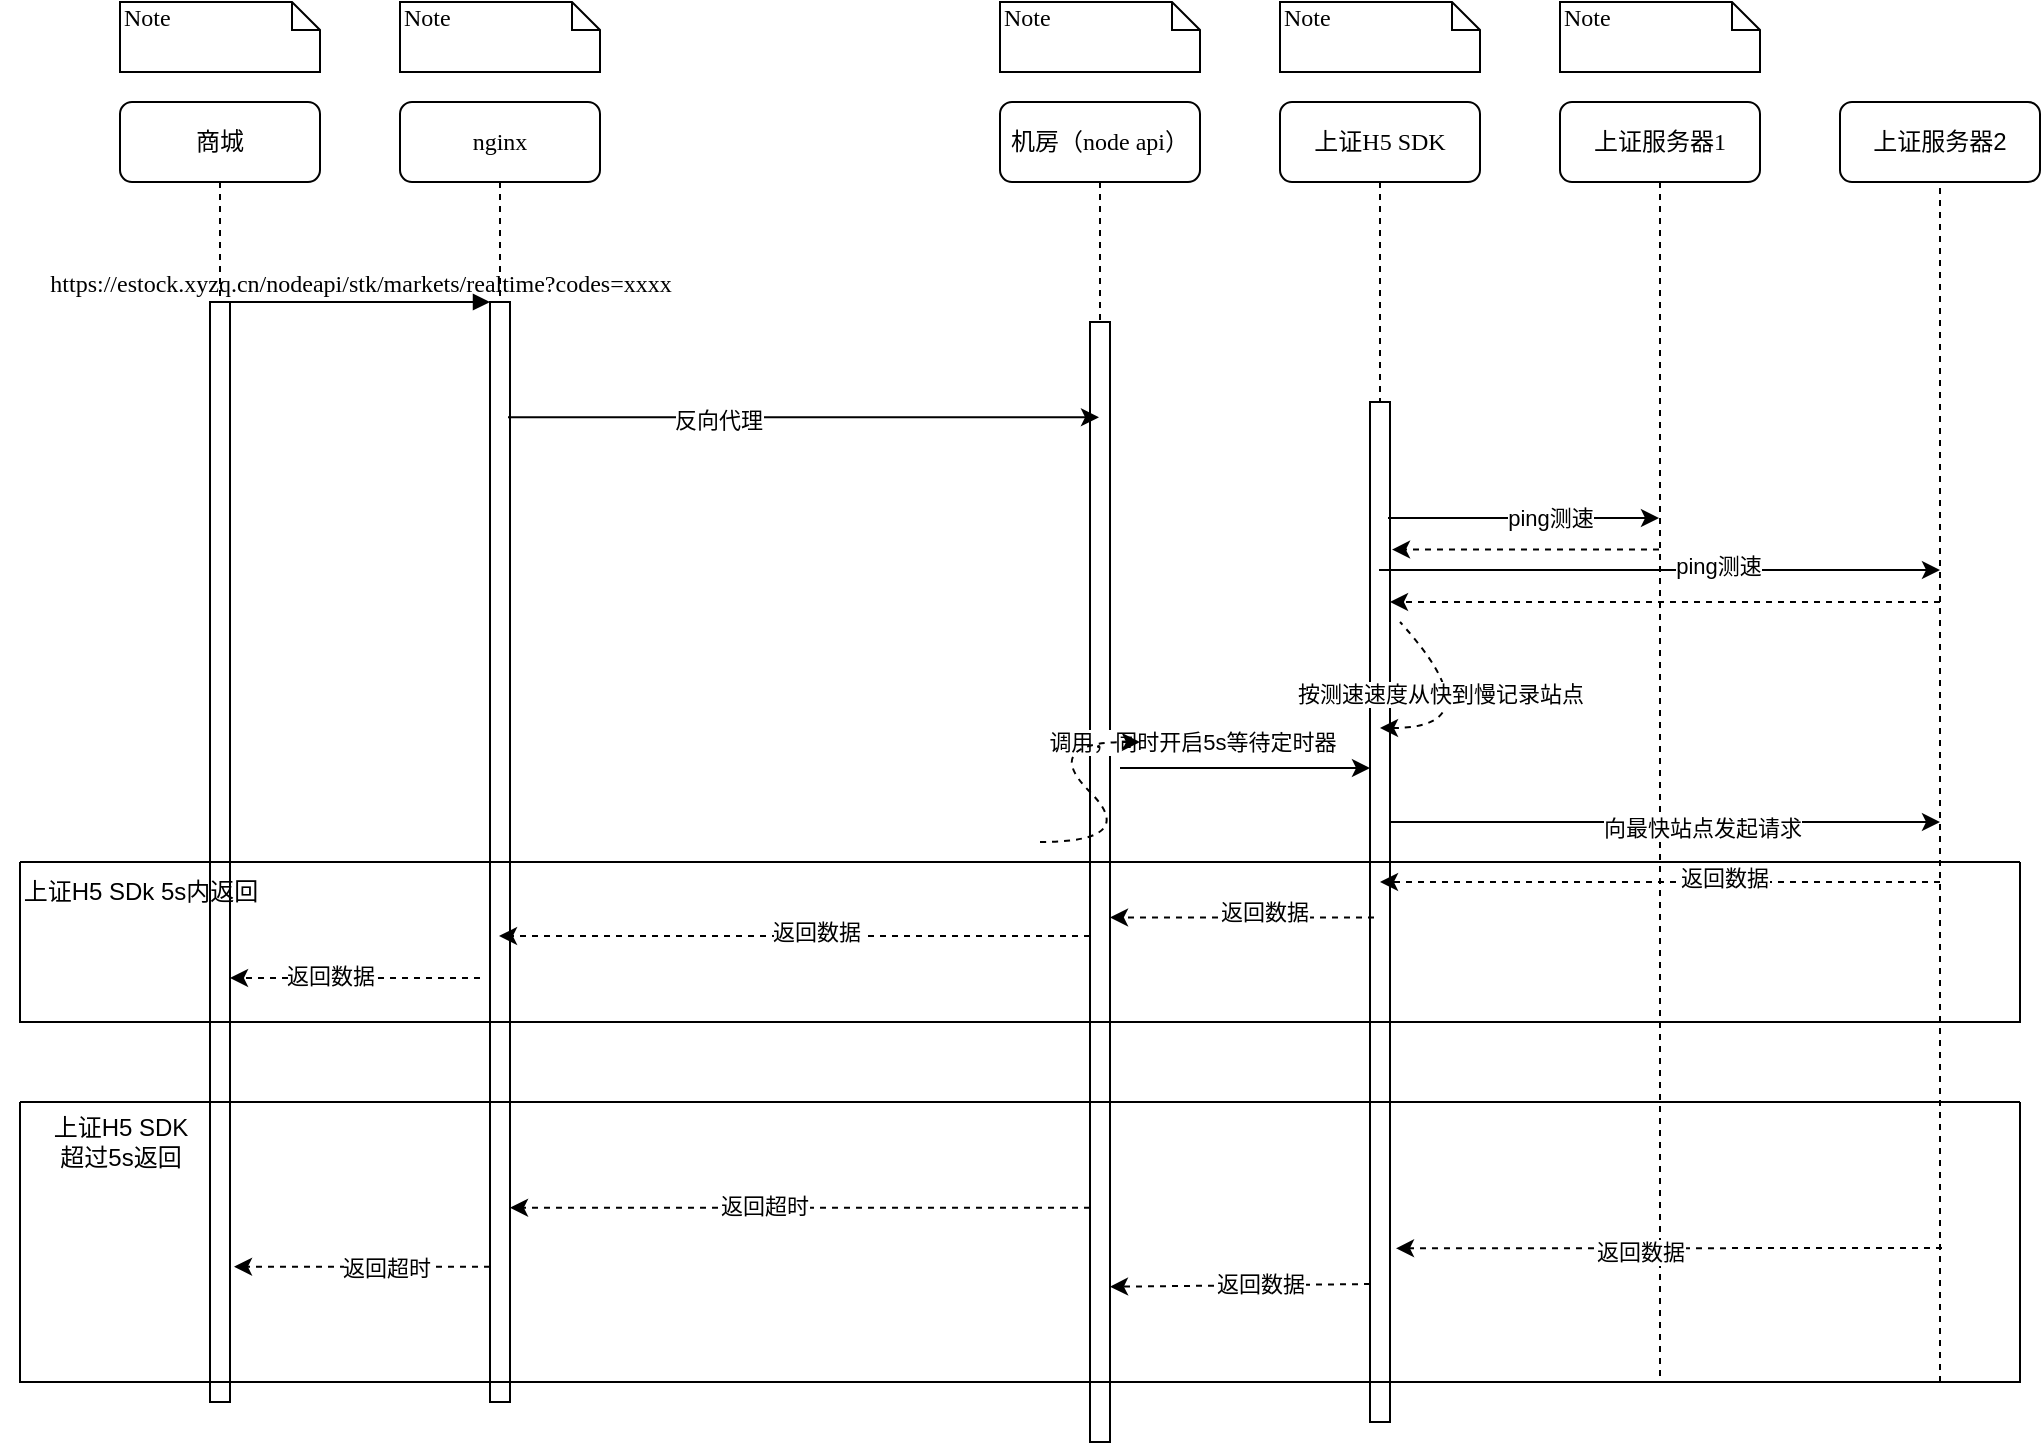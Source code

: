<mxfile version="20.2.2" type="github">
  <diagram name="Page-1" id="13e1069c-82ec-6db2-03f1-153e76fe0fe0">
    <mxGraphModel dx="1422" dy="762" grid="1" gridSize="10" guides="1" tooltips="1" connect="1" arrows="1" fold="1" page="1" pageScale="1" pageWidth="1100" pageHeight="850" background="none" math="0" shadow="0">
      <root>
        <mxCell id="0" />
        <mxCell id="1" parent="0" />
        <mxCell id="7baba1c4bc27f4b0-2" value="nginx" style="shape=umlLifeline;perimeter=lifelinePerimeter;whiteSpace=wrap;html=1;container=1;collapsible=0;recursiveResize=0;outlineConnect=0;rounded=1;shadow=0;comic=0;labelBackgroundColor=none;strokeWidth=1;fontFamily=Verdana;fontSize=12;align=center;" parent="1" vertex="1">
          <mxGeometry x="240" y="80" width="100" height="650" as="geometry" />
        </mxCell>
        <mxCell id="7baba1c4bc27f4b0-10" value="" style="html=1;points=[];perimeter=orthogonalPerimeter;rounded=0;shadow=0;comic=0;labelBackgroundColor=none;strokeWidth=1;fontFamily=Verdana;fontSize=12;align=center;" parent="7baba1c4bc27f4b0-2" vertex="1">
          <mxGeometry x="45" y="100" width="10" height="550" as="geometry" />
        </mxCell>
        <mxCell id="7baba1c4bc27f4b0-4" value="机房（node api）" style="shape=umlLifeline;perimeter=lifelinePerimeter;whiteSpace=wrap;html=1;container=1;collapsible=0;recursiveResize=0;outlineConnect=0;rounded=1;shadow=0;comic=0;labelBackgroundColor=none;strokeWidth=1;fontFamily=Verdana;fontSize=12;align=center;" parent="1" vertex="1">
          <mxGeometry x="540" y="80" width="100" height="580" as="geometry" />
        </mxCell>
        <mxCell id="7baba1c4bc27f4b0-5" value="上证H5 SDK" style="shape=umlLifeline;perimeter=lifelinePerimeter;whiteSpace=wrap;html=1;container=1;collapsible=0;recursiveResize=0;outlineConnect=0;rounded=1;shadow=0;comic=0;labelBackgroundColor=none;strokeWidth=1;fontFamily=Verdana;fontSize=12;align=center;" parent="1" vertex="1">
          <mxGeometry x="680" y="80" width="100" height="580" as="geometry" />
        </mxCell>
        <mxCell id="7baba1c4bc27f4b0-6" value="上证服务器1" style="shape=umlLifeline;perimeter=lifelinePerimeter;whiteSpace=wrap;html=1;container=1;collapsible=0;recursiveResize=0;outlineConnect=0;rounded=1;shadow=0;comic=0;labelBackgroundColor=none;strokeWidth=1;fontFamily=Verdana;fontSize=12;align=center;" parent="1" vertex="1">
          <mxGeometry x="820" y="80" width="100" height="640" as="geometry" />
        </mxCell>
        <mxCell id="7baba1c4bc27f4b0-8" value="商城" style="shape=umlLifeline;perimeter=lifelinePerimeter;whiteSpace=wrap;html=1;container=1;collapsible=0;recursiveResize=0;outlineConnect=0;rounded=1;shadow=0;comic=0;labelBackgroundColor=none;strokeWidth=1;fontFamily=Verdana;fontSize=12;align=center;" parent="1" vertex="1">
          <mxGeometry x="100" y="80" width="100" height="650" as="geometry" />
        </mxCell>
        <mxCell id="7baba1c4bc27f4b0-9" value="" style="html=1;points=[];perimeter=orthogonalPerimeter;rounded=0;shadow=0;comic=0;labelBackgroundColor=none;strokeWidth=1;fontFamily=Verdana;fontSize=12;align=center;" parent="7baba1c4bc27f4b0-8" vertex="1">
          <mxGeometry x="45" y="100" width="10" height="550" as="geometry" />
        </mxCell>
        <mxCell id="7baba1c4bc27f4b0-16" value="" style="html=1;points=[];perimeter=orthogonalPerimeter;rounded=0;shadow=0;comic=0;labelBackgroundColor=none;strokeWidth=1;fontFamily=Verdana;fontSize=12;align=center;" parent="1" vertex="1">
          <mxGeometry x="585" y="190" width="10" height="560" as="geometry" />
        </mxCell>
        <mxCell id="7baba1c4bc27f4b0-19" value="" style="html=1;points=[];perimeter=orthogonalPerimeter;rounded=0;shadow=0;comic=0;labelBackgroundColor=none;strokeWidth=1;fontFamily=Verdana;fontSize=12;align=center;" parent="1" vertex="1">
          <mxGeometry x="725" y="230" width="10" height="510" as="geometry" />
        </mxCell>
        <mxCell id="7baba1c4bc27f4b0-11" value="https://estock.xyzq.cn/nodeapi/stk/markets/realtime?codes=xxxx" style="html=1;verticalAlign=bottom;endArrow=block;entryX=0;entryY=0;labelBackgroundColor=none;fontFamily=Verdana;fontSize=12;edgeStyle=elbowEdgeStyle;elbow=vertical;" parent="1" source="7baba1c4bc27f4b0-9" target="7baba1c4bc27f4b0-10" edge="1">
          <mxGeometry relative="1" as="geometry">
            <mxPoint x="220" y="190" as="sourcePoint" />
          </mxGeometry>
        </mxCell>
        <mxCell id="7baba1c4bc27f4b0-40" value="Note" style="shape=note;whiteSpace=wrap;html=1;size=14;verticalAlign=top;align=left;spacingTop=-6;rounded=0;shadow=0;comic=0;labelBackgroundColor=none;strokeWidth=1;fontFamily=Verdana;fontSize=12" parent="1" vertex="1">
          <mxGeometry x="100" y="30" width="100" height="35" as="geometry" />
        </mxCell>
        <mxCell id="7baba1c4bc27f4b0-41" value="Note" style="shape=note;whiteSpace=wrap;html=1;size=14;verticalAlign=top;align=left;spacingTop=-6;rounded=0;shadow=0;comic=0;labelBackgroundColor=none;strokeWidth=1;fontFamily=Verdana;fontSize=12" parent="1" vertex="1">
          <mxGeometry x="240" y="30" width="100" height="35" as="geometry" />
        </mxCell>
        <mxCell id="7baba1c4bc27f4b0-43" value="Note" style="shape=note;whiteSpace=wrap;html=1;size=14;verticalAlign=top;align=left;spacingTop=-6;rounded=0;shadow=0;comic=0;labelBackgroundColor=none;strokeWidth=1;fontFamily=Verdana;fontSize=12" parent="1" vertex="1">
          <mxGeometry x="540" y="30" width="100" height="35" as="geometry" />
        </mxCell>
        <mxCell id="7baba1c4bc27f4b0-44" value="Note" style="shape=note;whiteSpace=wrap;html=1;size=14;verticalAlign=top;align=left;spacingTop=-6;rounded=0;shadow=0;comic=0;labelBackgroundColor=none;strokeWidth=1;fontFamily=Verdana;fontSize=12" parent="1" vertex="1">
          <mxGeometry x="680" y="30" width="100" height="35" as="geometry" />
        </mxCell>
        <mxCell id="7baba1c4bc27f4b0-45" value="Note" style="shape=note;whiteSpace=wrap;html=1;size=14;verticalAlign=top;align=left;spacingTop=-6;rounded=0;shadow=0;comic=0;labelBackgroundColor=none;strokeWidth=1;fontFamily=Verdana;fontSize=12" parent="1" vertex="1">
          <mxGeometry x="820" y="30" width="100" height="35" as="geometry" />
        </mxCell>
        <mxCell id="XBLzVfoAU-3kD3fllj1F-6" value="" style="endArrow=classic;html=1;rounded=0;exitX=0.9;exitY=0.217;exitDx=0;exitDy=0;exitPerimeter=0;" edge="1" parent="1">
          <mxGeometry width="50" height="50" relative="1" as="geometry">
            <mxPoint x="294" y="237.65" as="sourcePoint" />
            <mxPoint x="589.5" y="237.65" as="targetPoint" />
          </mxGeometry>
        </mxCell>
        <mxCell id="XBLzVfoAU-3kD3fllj1F-9" value="反向代理" style="edgeLabel;html=1;align=center;verticalAlign=middle;resizable=0;points=[];" vertex="1" connectable="0" parent="XBLzVfoAU-3kD3fllj1F-6">
          <mxGeometry x="-0.289" y="-1" relative="1" as="geometry">
            <mxPoint as="offset" />
          </mxGeometry>
        </mxCell>
        <mxCell id="XBLzVfoAU-3kD3fllj1F-7" value="" style="endArrow=classic;html=1;rounded=0;" edge="1" parent="1">
          <mxGeometry width="50" height="50" relative="1" as="geometry">
            <mxPoint x="600" y="413" as="sourcePoint" />
            <mxPoint x="725" y="413" as="targetPoint" />
          </mxGeometry>
        </mxCell>
        <mxCell id="XBLzVfoAU-3kD3fllj1F-11" value="调用，同时开启5s等待定时器" style="edgeLabel;html=1;align=center;verticalAlign=middle;resizable=0;points=[];" vertex="1" connectable="0" parent="XBLzVfoAU-3kD3fllj1F-7">
          <mxGeometry x="0.152" y="1" relative="1" as="geometry">
            <mxPoint x="-36" y="-12" as="offset" />
          </mxGeometry>
        </mxCell>
        <mxCell id="XBLzVfoAU-3kD3fllj1F-12" value="上证服务器2" style="rounded=1;whiteSpace=wrap;html=1;" vertex="1" parent="1">
          <mxGeometry x="960" y="80" width="100" height="40" as="geometry" />
        </mxCell>
        <mxCell id="XBLzVfoAU-3kD3fllj1F-14" value="" style="endArrow=none;dashed=1;html=1;rounded=0;entryX=0.5;entryY=1;entryDx=0;entryDy=0;" edge="1" parent="1" target="XBLzVfoAU-3kD3fllj1F-12">
          <mxGeometry width="50" height="50" relative="1" as="geometry">
            <mxPoint x="1010" y="720" as="sourcePoint" />
            <mxPoint x="610" y="360" as="targetPoint" />
          </mxGeometry>
        </mxCell>
        <mxCell id="XBLzVfoAU-3kD3fllj1F-15" value="" style="endArrow=classic;html=1;rounded=0;exitX=0.9;exitY=0.64;exitDx=0;exitDy=0;exitPerimeter=0;" edge="1" parent="1">
          <mxGeometry width="50" height="50" relative="1" as="geometry">
            <mxPoint x="734" y="288" as="sourcePoint" />
            <mxPoint x="869.5" y="288" as="targetPoint" />
            <Array as="points">
              <mxPoint x="800" y="288" />
            </Array>
          </mxGeometry>
        </mxCell>
        <mxCell id="XBLzVfoAU-3kD3fllj1F-17" value="ping测速" style="edgeLabel;html=1;align=center;verticalAlign=middle;resizable=0;points=[];" vertex="1" connectable="0" parent="XBLzVfoAU-3kD3fllj1F-15">
          <mxGeometry x="0.196" relative="1" as="geometry">
            <mxPoint as="offset" />
          </mxGeometry>
        </mxCell>
        <mxCell id="XBLzVfoAU-3kD3fllj1F-16" value="" style="endArrow=classic;html=1;rounded=0;" edge="1" parent="1">
          <mxGeometry width="50" height="50" relative="1" as="geometry">
            <mxPoint x="729.5" y="314" as="sourcePoint" />
            <mxPoint x="1010" y="314" as="targetPoint" />
          </mxGeometry>
        </mxCell>
        <mxCell id="XBLzVfoAU-3kD3fllj1F-18" value="ping测速" style="edgeLabel;html=1;align=center;verticalAlign=middle;resizable=0;points=[];" vertex="1" connectable="0" parent="XBLzVfoAU-3kD3fllj1F-16">
          <mxGeometry x="0.209" y="2" relative="1" as="geometry">
            <mxPoint as="offset" />
          </mxGeometry>
        </mxCell>
        <mxCell id="XBLzVfoAU-3kD3fllj1F-19" value="" style="endArrow=classic;html=1;rounded=0;entryX=1.1;entryY=0.67;entryDx=0;entryDy=0;entryPerimeter=0;dashed=1;" edge="1" parent="1">
          <mxGeometry width="50" height="50" relative="1" as="geometry">
            <mxPoint x="869.5" y="303.8" as="sourcePoint" />
            <mxPoint x="736" y="303.8" as="targetPoint" />
          </mxGeometry>
        </mxCell>
        <mxCell id="XBLzVfoAU-3kD3fllj1F-20" value="" style="endArrow=classic;html=1;rounded=0;dashed=1;" edge="1" parent="1" target="7baba1c4bc27f4b0-19">
          <mxGeometry width="50" height="50" relative="1" as="geometry">
            <mxPoint x="1010" y="330" as="sourcePoint" />
            <mxPoint x="740" y="330" as="targetPoint" />
          </mxGeometry>
        </mxCell>
        <mxCell id="XBLzVfoAU-3kD3fllj1F-22" value="" style="curved=1;endArrow=none;html=1;rounded=0;dashed=1;endFill=0;startArrow=classic;startFill=1;" edge="1" parent="1">
          <mxGeometry width="50" height="50" relative="1" as="geometry">
            <mxPoint x="730" y="393" as="sourcePoint" />
            <mxPoint x="740" y="340" as="targetPoint" />
            <Array as="points">
              <mxPoint x="788" y="393" />
            </Array>
          </mxGeometry>
        </mxCell>
        <mxCell id="XBLzVfoAU-3kD3fllj1F-23" value="按测速速度从快到慢记录站点" style="edgeLabel;html=1;align=center;verticalAlign=middle;resizable=0;points=[];" vertex="1" connectable="0" parent="XBLzVfoAU-3kD3fllj1F-22">
          <mxGeometry x="-0.557" y="10" relative="1" as="geometry">
            <mxPoint x="1" y="-7" as="offset" />
          </mxGeometry>
        </mxCell>
        <mxCell id="XBLzVfoAU-3kD3fllj1F-24" value="" style="endArrow=classic;html=1;rounded=0;" edge="1" parent="1" source="7baba1c4bc27f4b0-19">
          <mxGeometry width="50" height="50" relative="1" as="geometry">
            <mxPoint x="560" y="410" as="sourcePoint" />
            <mxPoint x="1010" y="440" as="targetPoint" />
          </mxGeometry>
        </mxCell>
        <mxCell id="XBLzVfoAU-3kD3fllj1F-25" value="向最快站点发起请求" style="edgeLabel;html=1;align=center;verticalAlign=middle;resizable=0;points=[];" vertex="1" connectable="0" parent="XBLzVfoAU-3kD3fllj1F-24">
          <mxGeometry x="0.135" y="-3" relative="1" as="geometry">
            <mxPoint as="offset" />
          </mxGeometry>
        </mxCell>
        <mxCell id="XBLzVfoAU-3kD3fllj1F-26" value="" style="endArrow=classic;html=1;rounded=0;dashed=1;" edge="1" parent="1" target="7baba1c4bc27f4b0-5">
          <mxGeometry width="50" height="50" relative="1" as="geometry">
            <mxPoint x="1010" y="470" as="sourcePoint" />
            <mxPoint x="610" y="360" as="targetPoint" />
          </mxGeometry>
        </mxCell>
        <mxCell id="XBLzVfoAU-3kD3fllj1F-27" value="返回数据" style="edgeLabel;html=1;align=center;verticalAlign=middle;resizable=0;points=[];" vertex="1" connectable="0" parent="XBLzVfoAU-3kD3fllj1F-26">
          <mxGeometry x="-0.23" y="-2" relative="1" as="geometry">
            <mxPoint as="offset" />
          </mxGeometry>
        </mxCell>
        <mxCell id="XBLzVfoAU-3kD3fllj1F-28" value="" style="endArrow=classic;html=1;rounded=0;dashed=1;exitX=0.2;exitY=0.797;exitDx=0;exitDy=0;exitPerimeter=0;" edge="1" parent="1">
          <mxGeometry width="50" height="50" relative="1" as="geometry">
            <mxPoint x="727" y="487.71" as="sourcePoint" />
            <mxPoint x="595" y="487.71" as="targetPoint" />
          </mxGeometry>
        </mxCell>
        <mxCell id="XBLzVfoAU-3kD3fllj1F-29" value="返回数据" style="edgeLabel;html=1;align=center;verticalAlign=middle;resizable=0;points=[];" vertex="1" connectable="0" parent="XBLzVfoAU-3kD3fllj1F-28">
          <mxGeometry x="-0.151" y="-1" relative="1" as="geometry">
            <mxPoint x="1" y="-2" as="offset" />
          </mxGeometry>
        </mxCell>
        <mxCell id="XBLzVfoAU-3kD3fllj1F-37" value="" style="swimlane;startSize=0;" vertex="1" parent="1">
          <mxGeometry x="50" y="460" width="1000" height="80" as="geometry">
            <mxRectangle x="50" y="460" width="50" height="40" as="alternateBounds" />
          </mxGeometry>
        </mxCell>
        <mxCell id="XBLzVfoAU-3kD3fllj1F-38" value="上证H5 SDk 5s内返回" style="text;html=1;align=center;verticalAlign=middle;resizable=0;points=[];autosize=1;strokeColor=none;fillColor=none;" vertex="1" parent="XBLzVfoAU-3kD3fllj1F-37">
          <mxGeometry x="-10" width="140" height="30" as="geometry" />
        </mxCell>
        <mxCell id="XBLzVfoAU-3kD3fllj1F-39" value="" style="endArrow=classic;html=1;rounded=0;dashed=1;" edge="1" parent="1" source="7baba1c4bc27f4b0-16">
          <mxGeometry width="50" height="50" relative="1" as="geometry">
            <mxPoint x="560" y="497" as="sourcePoint" />
            <mxPoint x="289.5" y="497" as="targetPoint" />
          </mxGeometry>
        </mxCell>
        <mxCell id="XBLzVfoAU-3kD3fllj1F-44" value="返回数据" style="edgeLabel;html=1;align=center;verticalAlign=middle;resizable=0;points=[];" vertex="1" connectable="0" parent="XBLzVfoAU-3kD3fllj1F-39">
          <mxGeometry x="-0.073" y="-2" relative="1" as="geometry">
            <mxPoint as="offset" />
          </mxGeometry>
        </mxCell>
        <mxCell id="XBLzVfoAU-3kD3fllj1F-41" value="" style="endArrow=classic;html=1;rounded=0;dashed=1;" edge="1" parent="1" target="7baba1c4bc27f4b0-9">
          <mxGeometry width="50" height="50" relative="1" as="geometry">
            <mxPoint x="280" y="518" as="sourcePoint" />
            <mxPoint x="610" y="350" as="targetPoint" />
            <Array as="points">
              <mxPoint x="220" y="518" />
            </Array>
          </mxGeometry>
        </mxCell>
        <mxCell id="XBLzVfoAU-3kD3fllj1F-45" value="返回数据" style="edgeLabel;html=1;align=center;verticalAlign=middle;resizable=0;points=[];" vertex="1" connectable="0" parent="XBLzVfoAU-3kD3fllj1F-41">
          <mxGeometry x="0.206" y="-1" relative="1" as="geometry">
            <mxPoint as="offset" />
          </mxGeometry>
        </mxCell>
        <mxCell id="XBLzVfoAU-3kD3fllj1F-47" value="" style="swimlane;startSize=0;" vertex="1" parent="1">
          <mxGeometry x="50" y="580" width="1000" height="140" as="geometry">
            <mxRectangle x="50" y="580" width="50" height="40" as="alternateBounds" />
          </mxGeometry>
        </mxCell>
        <mxCell id="XBLzVfoAU-3kD3fllj1F-48" value="上证H5 SDK&lt;br&gt;超过5s返回" style="text;html=1;align=center;verticalAlign=middle;resizable=0;points=[];autosize=1;strokeColor=none;fillColor=none;" vertex="1" parent="XBLzVfoAU-3kD3fllj1F-47">
          <mxGeometry x="5" width="90" height="40" as="geometry" />
        </mxCell>
        <mxCell id="XBLzVfoAU-3kD3fllj1F-49" value="" style="endArrow=classic;html=1;rounded=0;dashed=1;exitX=0;exitY=0.882;exitDx=0;exitDy=0;exitPerimeter=0;" edge="1" parent="1">
          <mxGeometry width="50" height="50" relative="1" as="geometry">
            <mxPoint x="585" y="632.82" as="sourcePoint" />
            <mxPoint x="295" y="632.82" as="targetPoint" />
          </mxGeometry>
        </mxCell>
        <mxCell id="XBLzVfoAU-3kD3fllj1F-50" value="返回超时" style="edgeLabel;html=1;align=center;verticalAlign=middle;resizable=0;points=[];" vertex="1" connectable="0" parent="XBLzVfoAU-3kD3fllj1F-49">
          <mxGeometry x="0.124" y="-1" relative="1" as="geometry">
            <mxPoint as="offset" />
          </mxGeometry>
        </mxCell>
        <mxCell id="XBLzVfoAU-3kD3fllj1F-51" value="" style="endArrow=classic;html=1;rounded=0;dashed=1;entryX=1.2;entryY=0.877;entryDx=0;entryDy=0;entryPerimeter=0;" edge="1" parent="1" source="7baba1c4bc27f4b0-10" target="7baba1c4bc27f4b0-9">
          <mxGeometry width="50" height="50" relative="1" as="geometry">
            <mxPoint x="560" y="450" as="sourcePoint" />
            <mxPoint x="610" y="400" as="targetPoint" />
          </mxGeometry>
        </mxCell>
        <mxCell id="XBLzVfoAU-3kD3fllj1F-52" value="返回超时" style="edgeLabel;html=1;align=center;verticalAlign=middle;resizable=0;points=[];" vertex="1" connectable="0" parent="XBLzVfoAU-3kD3fllj1F-51">
          <mxGeometry x="-0.188" relative="1" as="geometry">
            <mxPoint as="offset" />
          </mxGeometry>
        </mxCell>
        <mxCell id="XBLzVfoAU-3kD3fllj1F-53" value="" style="endArrow=classic;html=1;rounded=0;dashed=1;entryX=1.2;entryY=0.867;entryDx=0;entryDy=0;entryPerimeter=0;" edge="1" parent="1">
          <mxGeometry width="50" height="50" relative="1" as="geometry">
            <mxPoint x="1011" y="653" as="sourcePoint" />
            <mxPoint x="738" y="653.16" as="targetPoint" />
          </mxGeometry>
        </mxCell>
        <mxCell id="XBLzVfoAU-3kD3fllj1F-54" value="返回数据" style="edgeLabel;html=1;align=center;verticalAlign=middle;resizable=0;points=[];" vertex="1" connectable="0" parent="XBLzVfoAU-3kD3fllj1F-53">
          <mxGeometry x="0.106" y="2" relative="1" as="geometry">
            <mxPoint as="offset" />
          </mxGeometry>
        </mxCell>
        <mxCell id="XBLzVfoAU-3kD3fllj1F-55" value="" style="endArrow=classic;html=1;rounded=0;dashed=1;entryX=1;entryY=0.931;entryDx=0;entryDy=0;entryPerimeter=0;" edge="1" parent="1">
          <mxGeometry width="50" height="50" relative="1" as="geometry">
            <mxPoint x="725" y="671" as="sourcePoint" />
            <mxPoint x="595" y="672.36" as="targetPoint" />
          </mxGeometry>
        </mxCell>
        <mxCell id="XBLzVfoAU-3kD3fllj1F-56" value="返回数据" style="edgeLabel;html=1;align=center;verticalAlign=middle;resizable=0;points=[];" vertex="1" connectable="0" parent="XBLzVfoAU-3kD3fllj1F-55">
          <mxGeometry x="-0.154" y="-1" relative="1" as="geometry">
            <mxPoint as="offset" />
          </mxGeometry>
        </mxCell>
        <mxCell id="XBLzVfoAU-3kD3fllj1F-57" value="" style="curved=1;endArrow=classic;html=1;rounded=0;dashed=1;" edge="1" parent="1">
          <mxGeometry width="50" height="50" relative="1" as="geometry">
            <mxPoint x="560" y="450" as="sourcePoint" />
            <mxPoint x="610" y="400" as="targetPoint" />
            <Array as="points">
              <mxPoint x="610" y="450" />
              <mxPoint x="560" y="400" />
            </Array>
          </mxGeometry>
        </mxCell>
      </root>
    </mxGraphModel>
  </diagram>
</mxfile>
